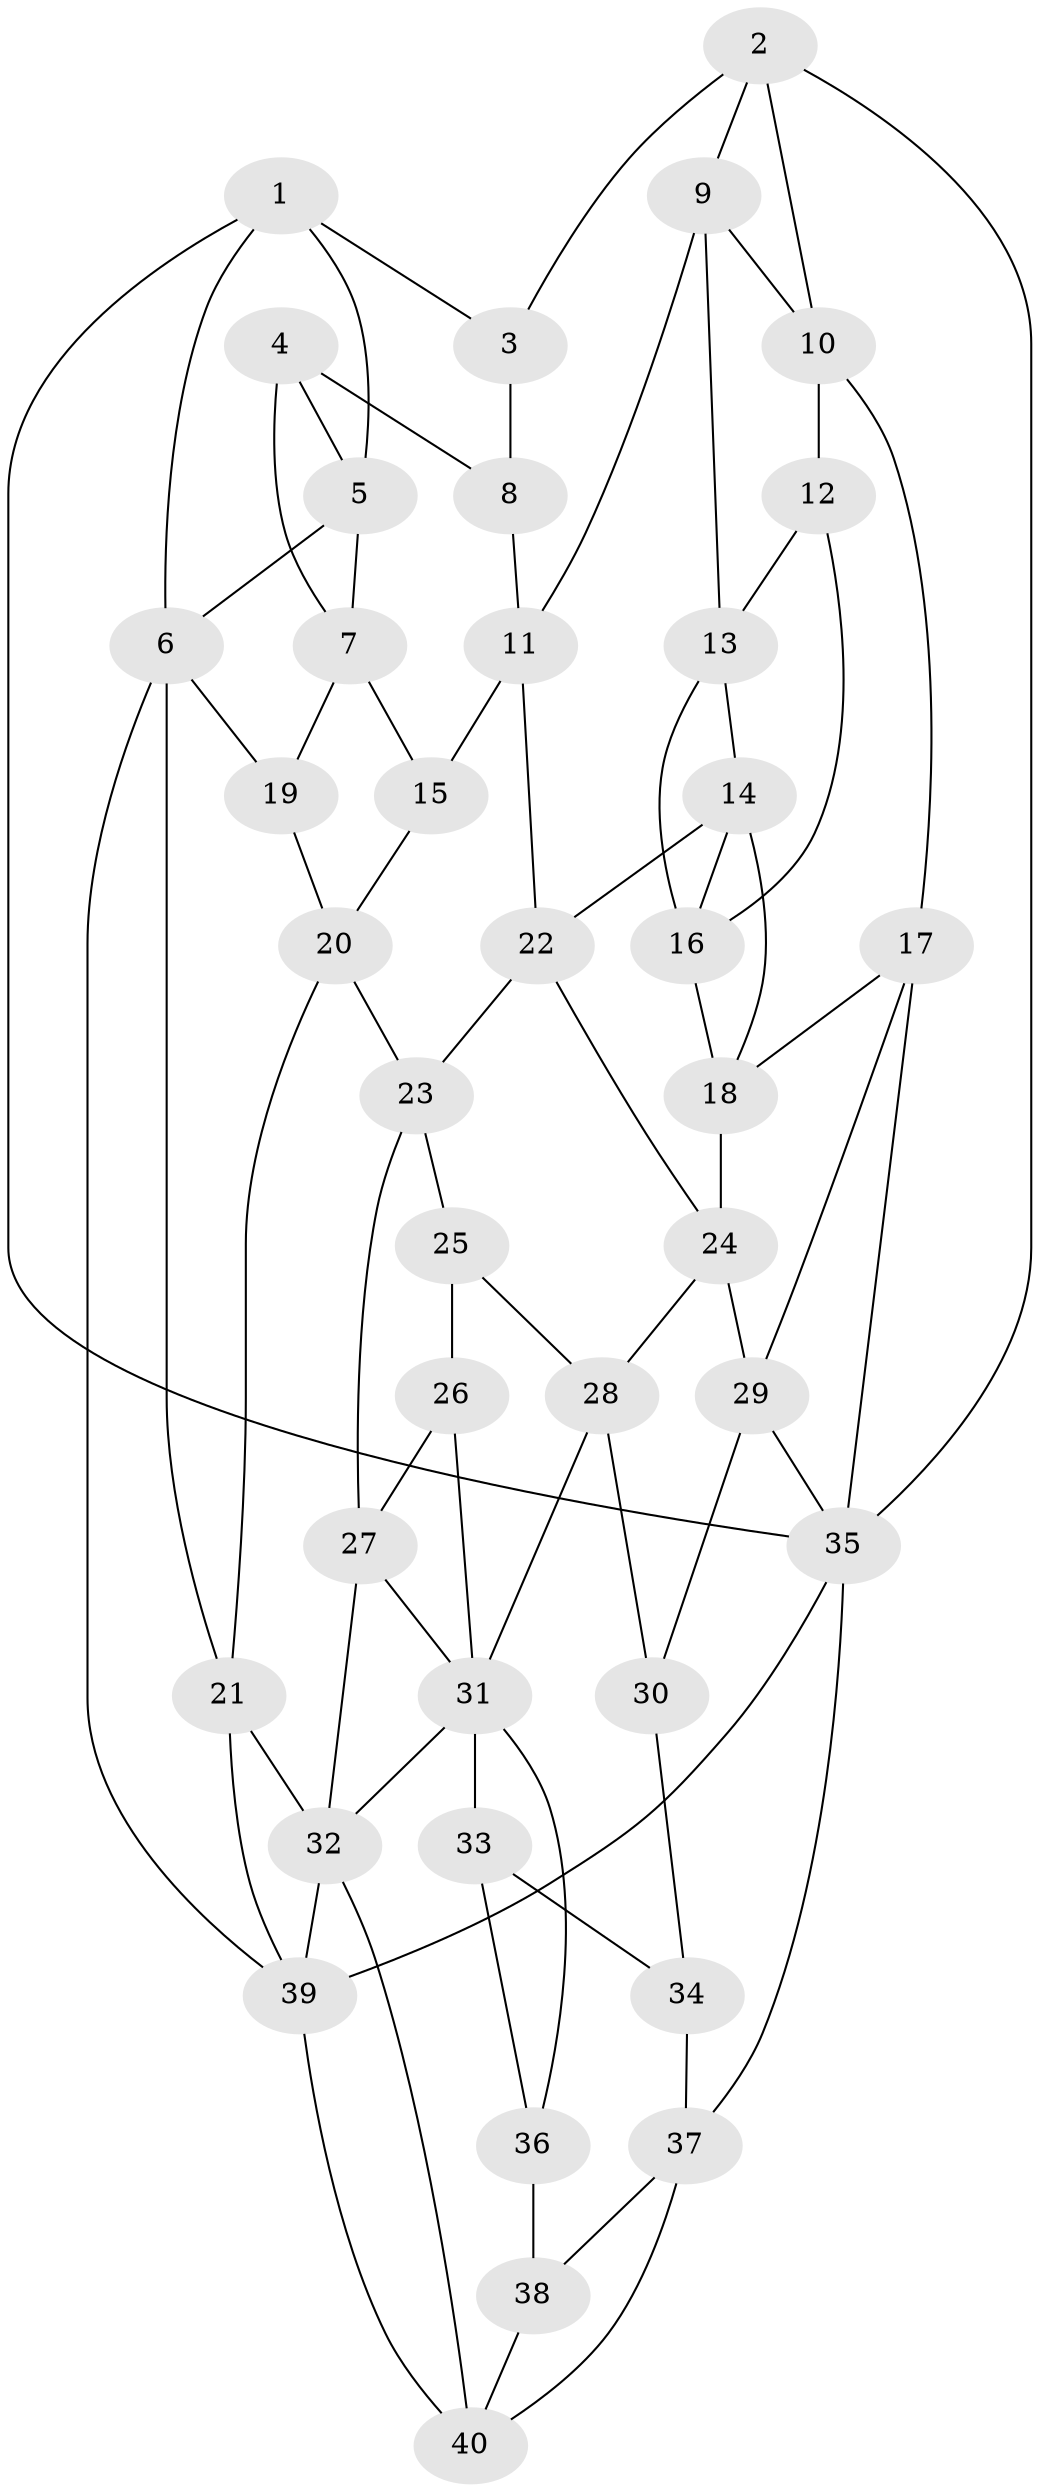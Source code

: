 // original degree distribution, {3: 0.02531645569620253, 4: 0.25316455696202533, 5: 0.5063291139240507, 6: 0.21518987341772153}
// Generated by graph-tools (version 1.1) at 2025/27/03/09/25 03:27:07]
// undirected, 40 vertices, 77 edges
graph export_dot {
graph [start="1"]
  node [color=gray90,style=filled];
  1;
  2;
  3;
  4;
  5;
  6;
  7;
  8;
  9;
  10;
  11;
  12;
  13;
  14;
  15;
  16;
  17;
  18;
  19;
  20;
  21;
  22;
  23;
  24;
  25;
  26;
  27;
  28;
  29;
  30;
  31;
  32;
  33;
  34;
  35;
  36;
  37;
  38;
  39;
  40;
  1 -- 3 [weight=1.0];
  1 -- 5 [weight=1.0];
  1 -- 6 [weight=1.0];
  1 -- 35 [weight=1.0];
  2 -- 3 [weight=1.0];
  2 -- 9 [weight=1.0];
  2 -- 10 [weight=1.0];
  2 -- 35 [weight=1.0];
  3 -- 8 [weight=2.0];
  4 -- 5 [weight=1.0];
  4 -- 7 [weight=1.0];
  4 -- 8 [weight=1.0];
  5 -- 6 [weight=1.0];
  5 -- 7 [weight=1.0];
  6 -- 19 [weight=1.0];
  6 -- 21 [weight=1.0];
  6 -- 39 [weight=1.0];
  7 -- 15 [weight=1.0];
  7 -- 19 [weight=1.0];
  8 -- 11 [weight=1.0];
  9 -- 10 [weight=1.0];
  9 -- 11 [weight=1.0];
  9 -- 13 [weight=1.0];
  10 -- 12 [weight=1.0];
  10 -- 17 [weight=1.0];
  11 -- 15 [weight=1.0];
  11 -- 22 [weight=1.0];
  12 -- 13 [weight=1.0];
  12 -- 16 [weight=1.0];
  13 -- 14 [weight=1.0];
  13 -- 16 [weight=1.0];
  14 -- 16 [weight=1.0];
  14 -- 18 [weight=1.0];
  14 -- 22 [weight=1.0];
  15 -- 20 [weight=1.0];
  16 -- 18 [weight=1.0];
  17 -- 18 [weight=1.0];
  17 -- 29 [weight=1.0];
  17 -- 35 [weight=1.0];
  18 -- 24 [weight=1.0];
  19 -- 20 [weight=1.0];
  20 -- 21 [weight=1.0];
  20 -- 23 [weight=1.0];
  21 -- 32 [weight=1.0];
  21 -- 39 [weight=1.0];
  22 -- 23 [weight=1.0];
  22 -- 24 [weight=1.0];
  23 -- 25 [weight=1.0];
  23 -- 27 [weight=1.0];
  24 -- 28 [weight=1.0];
  24 -- 29 [weight=1.0];
  25 -- 26 [weight=2.0];
  25 -- 28 [weight=1.0];
  26 -- 27 [weight=1.0];
  26 -- 31 [weight=1.0];
  27 -- 31 [weight=1.0];
  27 -- 32 [weight=1.0];
  28 -- 30 [weight=1.0];
  28 -- 31 [weight=1.0];
  29 -- 30 [weight=1.0];
  29 -- 35 [weight=1.0];
  30 -- 34 [weight=2.0];
  31 -- 32 [weight=1.0];
  31 -- 33 [weight=1.0];
  31 -- 36 [weight=1.0];
  32 -- 39 [weight=1.0];
  32 -- 40 [weight=1.0];
  33 -- 34 [weight=1.0];
  33 -- 36 [weight=1.0];
  34 -- 37 [weight=1.0];
  35 -- 37 [weight=1.0];
  35 -- 39 [weight=1.0];
  36 -- 38 [weight=2.0];
  37 -- 38 [weight=1.0];
  37 -- 40 [weight=1.0];
  38 -- 40 [weight=1.0];
  39 -- 40 [weight=1.0];
}
